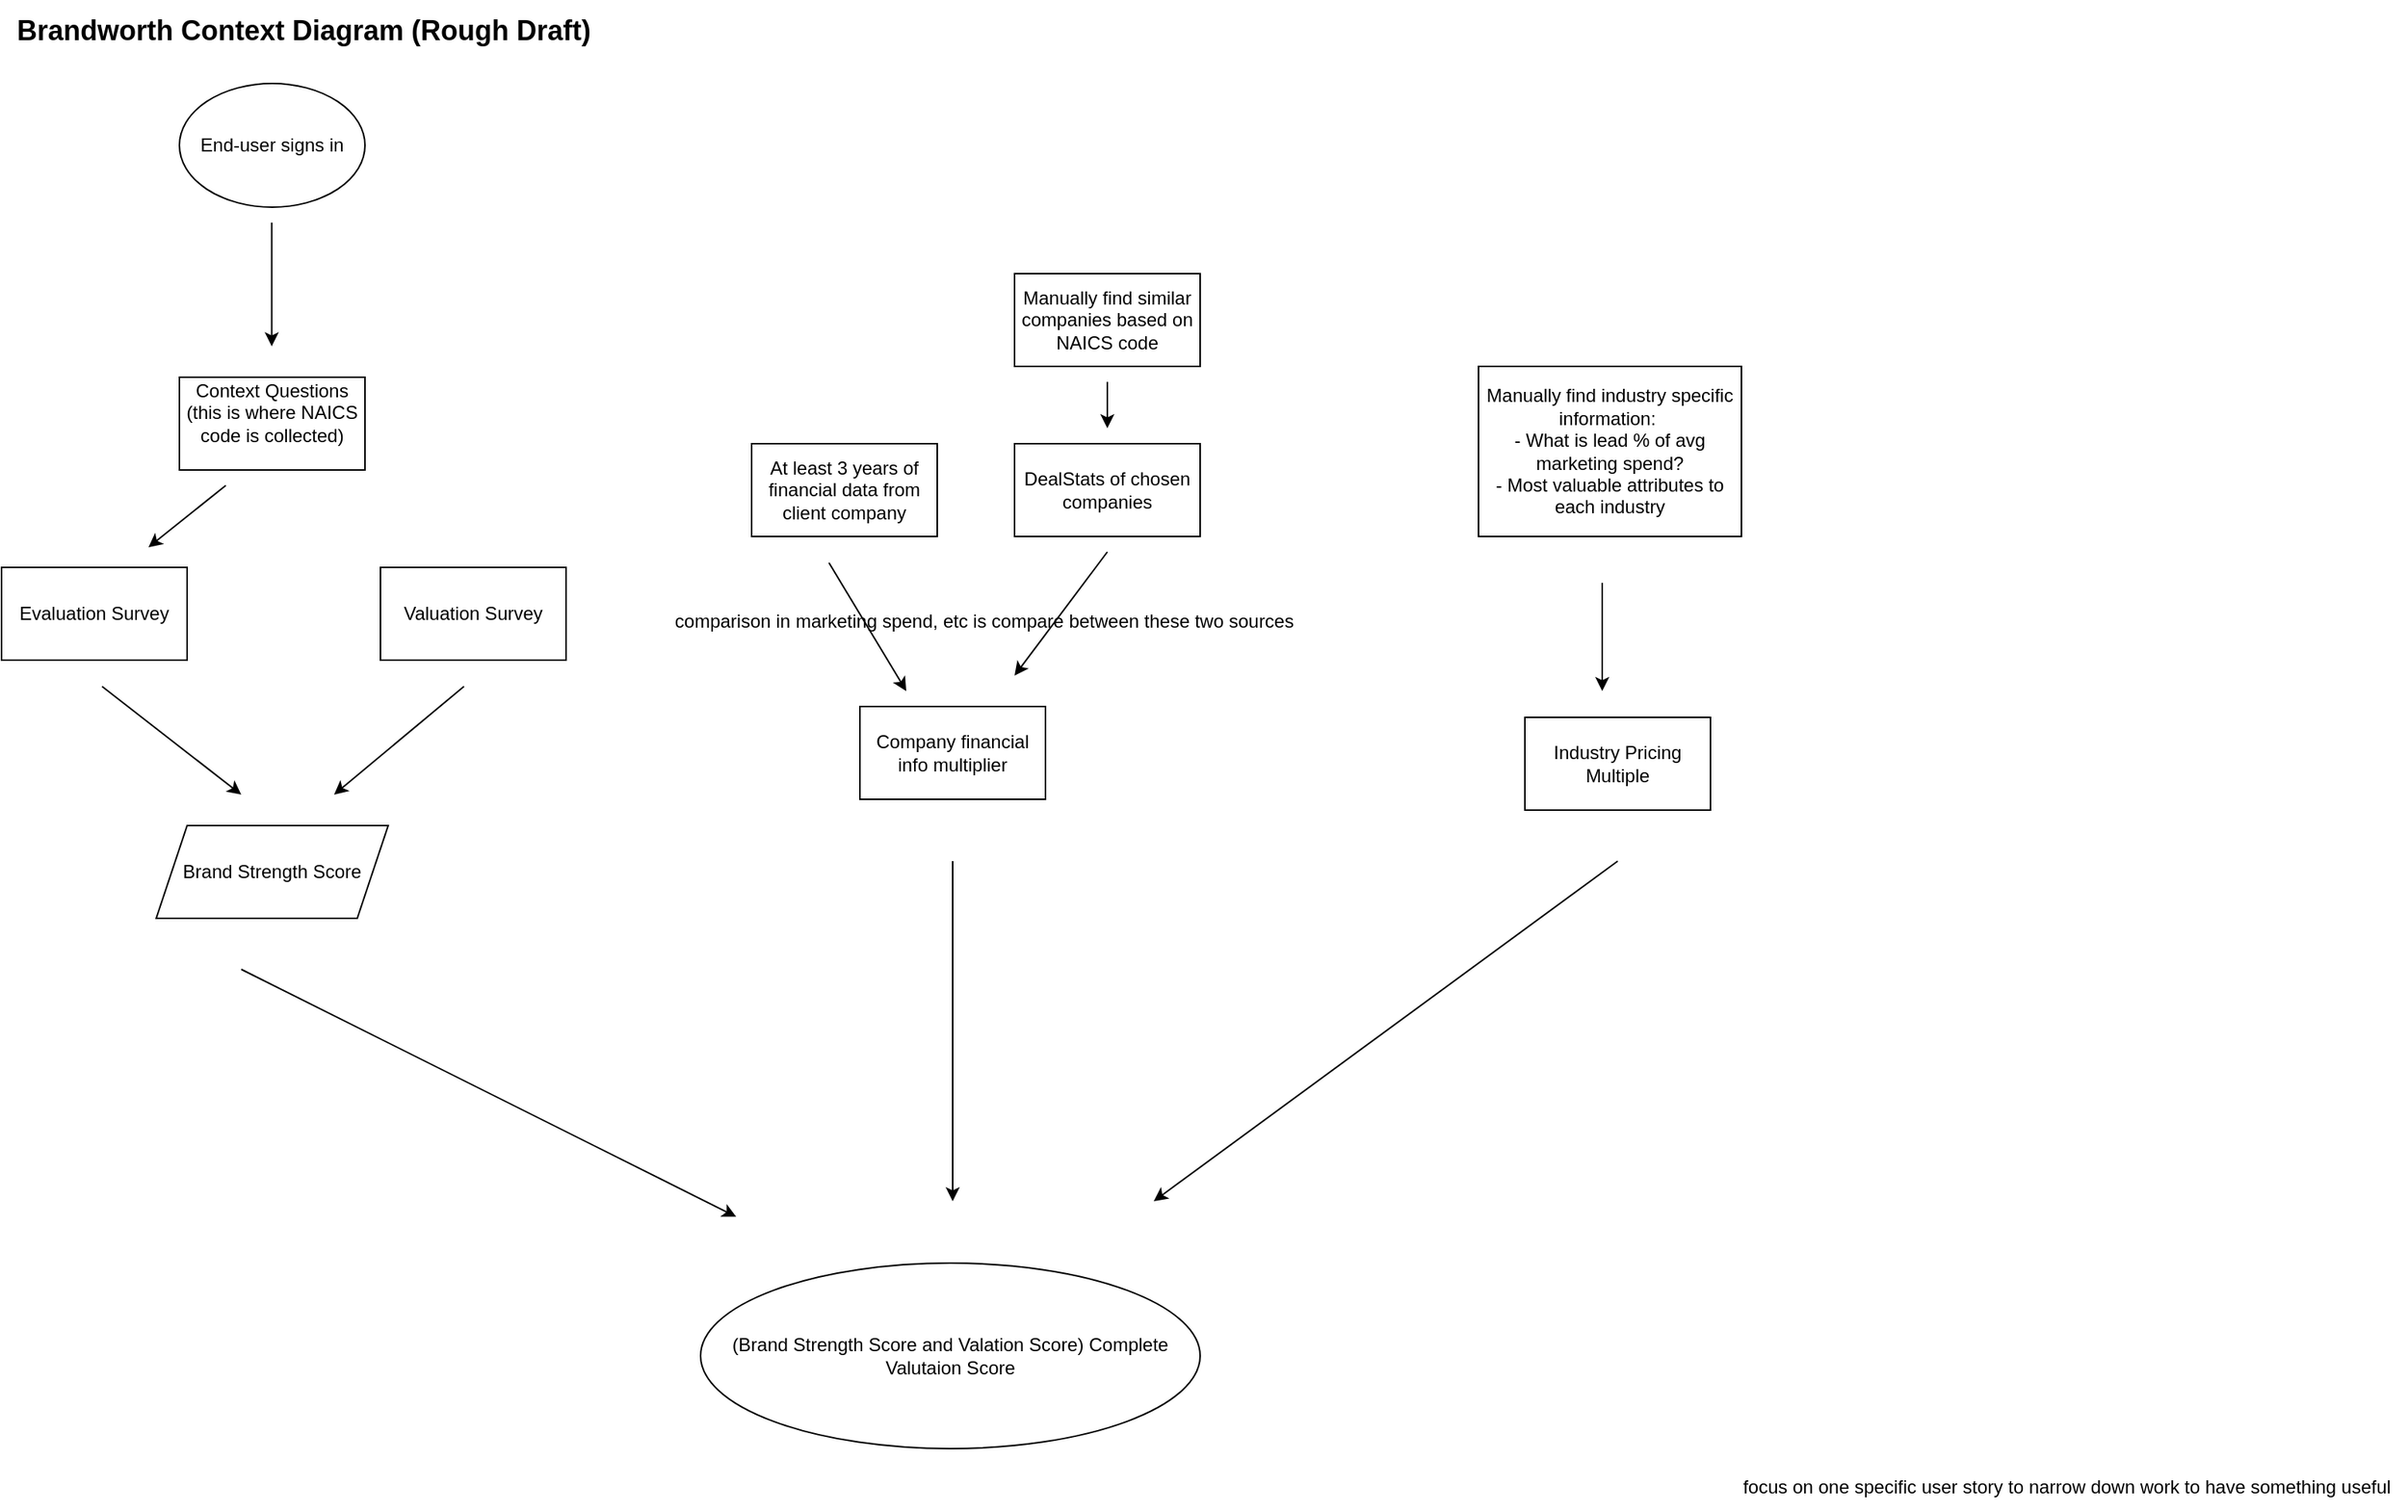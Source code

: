 <mxfile version="26.0.14">
  <diagram id="C5RBs43oDa-KdzZeNtuy" name="Page-1">
    <mxGraphModel grid="1" page="1" gridSize="10" guides="1" tooltips="1" connect="1" arrows="1" fold="1" pageScale="1" pageWidth="827" pageHeight="1169" math="0" shadow="0">
      <root>
        <mxCell id="WIyWlLk6GJQsqaUBKTNV-0" />
        <mxCell id="WIyWlLk6GJQsqaUBKTNV-1" parent="WIyWlLk6GJQsqaUBKTNV-0" />
        <mxCell id="aEKHUi64ZZnCsmtwX15G-0" value="&lt;b&gt;&lt;font style=&quot;font-size: 18px;&quot;&gt;Brandworth Context Diagram (Rough Draft)&lt;/font&gt;&lt;/b&gt;" style="text;html=1;align=center;verticalAlign=middle;resizable=0;points=[];autosize=1;strokeColor=none;fillColor=none;" vertex="1" parent="WIyWlLk6GJQsqaUBKTNV-1">
          <mxGeometry x="185" y="-17" width="390" height="40" as="geometry" />
        </mxCell>
        <mxCell id="bAC1OPAQvfOmG080NvsU-1" value="End-user signs in" style="ellipse;whiteSpace=wrap;html=1;" vertex="1" parent="WIyWlLk6GJQsqaUBKTNV-1">
          <mxGeometry x="300" y="37" width="120" height="80" as="geometry" />
        </mxCell>
        <mxCell id="bAC1OPAQvfOmG080NvsU-2" value="" style="endArrow=classic;html=1;rounded=0;" edge="1" parent="WIyWlLk6GJQsqaUBKTNV-1">
          <mxGeometry width="50" height="50" relative="1" as="geometry">
            <mxPoint x="359.71" y="127" as="sourcePoint" />
            <mxPoint x="359.71" y="207" as="targetPoint" />
          </mxGeometry>
        </mxCell>
        <mxCell id="bAC1OPAQvfOmG080NvsU-3" value="Context Questions (this is where NAICS code is collected)&lt;div&gt;&lt;br&gt;&lt;/div&gt;" style="rounded=0;whiteSpace=wrap;html=1;" vertex="1" parent="WIyWlLk6GJQsqaUBKTNV-1">
          <mxGeometry x="300" y="227" width="120" height="60" as="geometry" />
        </mxCell>
        <mxCell id="bAC1OPAQvfOmG080NvsU-4" value="" style="endArrow=classic;html=1;rounded=0;" edge="1" parent="WIyWlLk6GJQsqaUBKTNV-1">
          <mxGeometry width="50" height="50" relative="1" as="geometry">
            <mxPoint x="330" y="297" as="sourcePoint" />
            <mxPoint x="280" y="337" as="targetPoint" />
          </mxGeometry>
        </mxCell>
        <mxCell id="bAC1OPAQvfOmG080NvsU-5" value="Evaluation Survey" style="rounded=0;whiteSpace=wrap;html=1;" vertex="1" parent="WIyWlLk6GJQsqaUBKTNV-1">
          <mxGeometry x="185" y="350" width="120" height="60" as="geometry" />
        </mxCell>
        <mxCell id="bAC1OPAQvfOmG080NvsU-6" value="Valuation Survey" style="rounded=0;whiteSpace=wrap;html=1;" vertex="1" parent="WIyWlLk6GJQsqaUBKTNV-1">
          <mxGeometry x="430" y="350" width="120" height="60" as="geometry" />
        </mxCell>
        <mxCell id="bAC1OPAQvfOmG080NvsU-7" value="" style="endArrow=classic;html=1;rounded=0;" edge="1" parent="WIyWlLk6GJQsqaUBKTNV-1">
          <mxGeometry width="50" height="50" relative="1" as="geometry">
            <mxPoint x="250" y="427" as="sourcePoint" />
            <mxPoint x="340" y="497" as="targetPoint" />
          </mxGeometry>
        </mxCell>
        <mxCell id="bAC1OPAQvfOmG080NvsU-8" value="" style="endArrow=classic;html=1;rounded=0;" edge="1" parent="WIyWlLk6GJQsqaUBKTNV-1">
          <mxGeometry width="50" height="50" relative="1" as="geometry">
            <mxPoint x="484" y="427" as="sourcePoint" />
            <mxPoint x="400" y="497" as="targetPoint" />
          </mxGeometry>
        </mxCell>
        <mxCell id="bAC1OPAQvfOmG080NvsU-10" value="Brand Strength Score" style="shape=parallelogram;perimeter=parallelogramPerimeter;whiteSpace=wrap;html=1;fixedSize=1;" vertex="1" parent="WIyWlLk6GJQsqaUBKTNV-1">
          <mxGeometry x="285" y="517" width="150" height="60" as="geometry" />
        </mxCell>
        <mxCell id="bAC1OPAQvfOmG080NvsU-11" value="At least 3 years of financial data from client company" style="rounded=0;whiteSpace=wrap;html=1;" vertex="1" parent="WIyWlLk6GJQsqaUBKTNV-1">
          <mxGeometry x="670" y="270" width="120" height="60" as="geometry" />
        </mxCell>
        <mxCell id="bAC1OPAQvfOmG080NvsU-12" value="DealStats of chosen companies" style="rounded=0;whiteSpace=wrap;html=1;" vertex="1" parent="WIyWlLk6GJQsqaUBKTNV-1">
          <mxGeometry x="840" y="270" width="120" height="60" as="geometry" />
        </mxCell>
        <mxCell id="bAC1OPAQvfOmG080NvsU-13" value="Manually find similar companies based on NAICS code" style="rounded=0;whiteSpace=wrap;html=1;" vertex="1" parent="WIyWlLk6GJQsqaUBKTNV-1">
          <mxGeometry x="840" y="160" width="120" height="60" as="geometry" />
        </mxCell>
        <mxCell id="bAC1OPAQvfOmG080NvsU-14" value="" style="endArrow=classic;html=1;rounded=0;" edge="1" parent="WIyWlLk6GJQsqaUBKTNV-1">
          <mxGeometry width="50" height="50" relative="1" as="geometry">
            <mxPoint x="900" y="230" as="sourcePoint" />
            <mxPoint x="900" y="260" as="targetPoint" />
            <Array as="points">
              <mxPoint x="900" y="230" />
            </Array>
          </mxGeometry>
        </mxCell>
        <mxCell id="bAC1OPAQvfOmG080NvsU-16" value="" style="endArrow=classic;html=1;rounded=0;" edge="1" parent="WIyWlLk6GJQsqaUBKTNV-1">
          <mxGeometry width="50" height="50" relative="1" as="geometry">
            <mxPoint x="720" y="347" as="sourcePoint" />
            <mxPoint x="770" y="430" as="targetPoint" />
          </mxGeometry>
        </mxCell>
        <mxCell id="bAC1OPAQvfOmG080NvsU-17" value="" style="endArrow=classic;html=1;rounded=0;" edge="1" parent="WIyWlLk6GJQsqaUBKTNV-1">
          <mxGeometry width="50" height="50" relative="1" as="geometry">
            <mxPoint x="900" y="340" as="sourcePoint" />
            <mxPoint x="840" y="420" as="targetPoint" />
          </mxGeometry>
        </mxCell>
        <mxCell id="bAC1OPAQvfOmG080NvsU-18" value="Company financial info&lt;span style=&quot;background-color: transparent; color: light-dark(rgb(0, 0, 0), rgb(255, 255, 255));&quot;&gt;&amp;nbsp;multiplier&lt;/span&gt;" style="rounded=0;whiteSpace=wrap;html=1;" vertex="1" parent="WIyWlLk6GJQsqaUBKTNV-1">
          <mxGeometry x="740" y="440" width="120" height="60" as="geometry" />
        </mxCell>
        <mxCell id="bAC1OPAQvfOmG080NvsU-19" value="comparison in marketing spend, etc is compare between these two sources" style="text;html=1;align=center;verticalAlign=middle;resizable=0;points=[];autosize=1;strokeColor=none;fillColor=none;" vertex="1" parent="WIyWlLk6GJQsqaUBKTNV-1">
          <mxGeometry x="610" y="370" width="420" height="30" as="geometry" />
        </mxCell>
        <mxCell id="bAC1OPAQvfOmG080NvsU-20" value="Manually find industry specific information:&amp;nbsp;&lt;div&gt;- What is lead % of avg marketing spend?&lt;/div&gt;&lt;div&gt;- Most valuable attributes to each industry&lt;/div&gt;" style="rounded=0;whiteSpace=wrap;html=1;" vertex="1" parent="WIyWlLk6GJQsqaUBKTNV-1">
          <mxGeometry x="1140" y="220" width="170" height="110" as="geometry" />
        </mxCell>
        <mxCell id="bAC1OPAQvfOmG080NvsU-21" value="" style="endArrow=classic;html=1;rounded=0;" edge="1" parent="WIyWlLk6GJQsqaUBKTNV-1">
          <mxGeometry width="50" height="50" relative="1" as="geometry">
            <mxPoint x="1220" y="360" as="sourcePoint" />
            <mxPoint x="1220" y="430" as="targetPoint" />
          </mxGeometry>
        </mxCell>
        <mxCell id="bAC1OPAQvfOmG080NvsU-22" value="Industry Pricing Multiple" style="rounded=0;whiteSpace=wrap;html=1;" vertex="1" parent="WIyWlLk6GJQsqaUBKTNV-1">
          <mxGeometry x="1170" y="447" width="120" height="60" as="geometry" />
        </mxCell>
        <mxCell id="bAC1OPAQvfOmG080NvsU-23" value="" style="endArrow=classic;html=1;rounded=0;" edge="1" parent="WIyWlLk6GJQsqaUBKTNV-1">
          <mxGeometry width="50" height="50" relative="1" as="geometry">
            <mxPoint x="340" y="610" as="sourcePoint" />
            <mxPoint x="660" y="770" as="targetPoint" />
          </mxGeometry>
        </mxCell>
        <mxCell id="bAC1OPAQvfOmG080NvsU-24" value="" style="endArrow=classic;html=1;rounded=0;" edge="1" parent="WIyWlLk6GJQsqaUBKTNV-1">
          <mxGeometry width="50" height="50" relative="1" as="geometry">
            <mxPoint x="800" y="540" as="sourcePoint" />
            <mxPoint x="800" y="760" as="targetPoint" />
          </mxGeometry>
        </mxCell>
        <mxCell id="bAC1OPAQvfOmG080NvsU-25" value="" style="endArrow=classic;html=1;rounded=0;" edge="1" parent="WIyWlLk6GJQsqaUBKTNV-1">
          <mxGeometry width="50" height="50" relative="1" as="geometry">
            <mxPoint x="1230" y="540" as="sourcePoint" />
            <mxPoint x="930" y="760" as="targetPoint" />
          </mxGeometry>
        </mxCell>
        <mxCell id="bAC1OPAQvfOmG080NvsU-27" value="(Brand Strength Score and Valation Score) Complete Valutaion Score" style="ellipse;whiteSpace=wrap;html=1;" vertex="1" parent="WIyWlLk6GJQsqaUBKTNV-1">
          <mxGeometry x="637" y="800" width="323" height="120" as="geometry" />
        </mxCell>
        <mxCell id="PYlEsGeq6joIQDMmctzX-0" value="focus on one specific user story to narrow down work to have something useful" style="text;html=1;align=center;verticalAlign=middle;resizable=0;points=[];autosize=1;strokeColor=none;fillColor=none;" vertex="1" parent="WIyWlLk6GJQsqaUBKTNV-1">
          <mxGeometry x="1300" y="930" width="440" height="30" as="geometry" />
        </mxCell>
      </root>
    </mxGraphModel>
  </diagram>
</mxfile>
